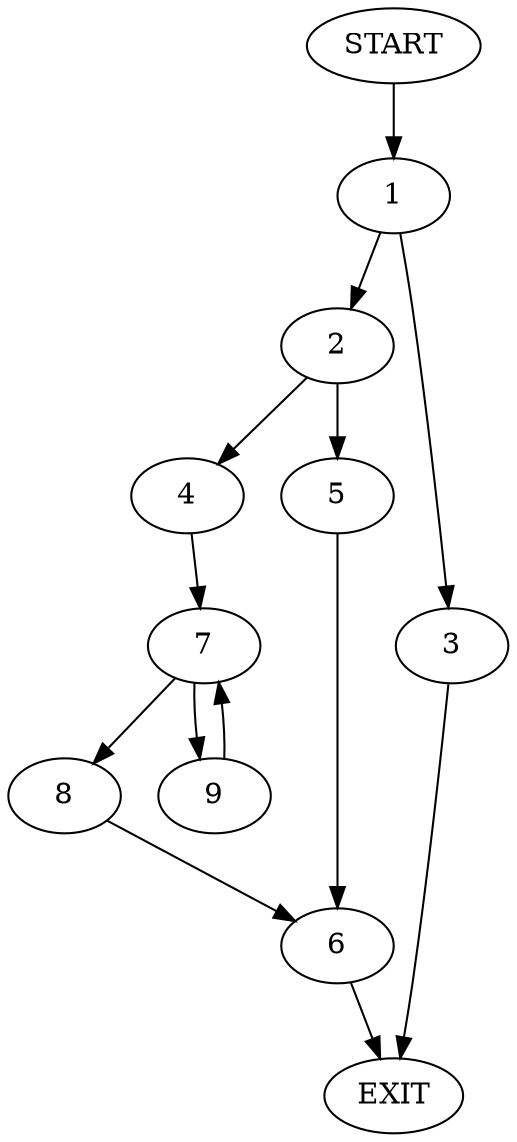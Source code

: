 digraph {
0 [label="START"]
10 [label="EXIT"]
0 -> 1
1 -> 2
1 -> 3
3 -> 10
2 -> 4
2 -> 5
5 -> 6
4 -> 7
6 -> 10
7 -> 8
7 -> 9
8 -> 6
9 -> 7
}
